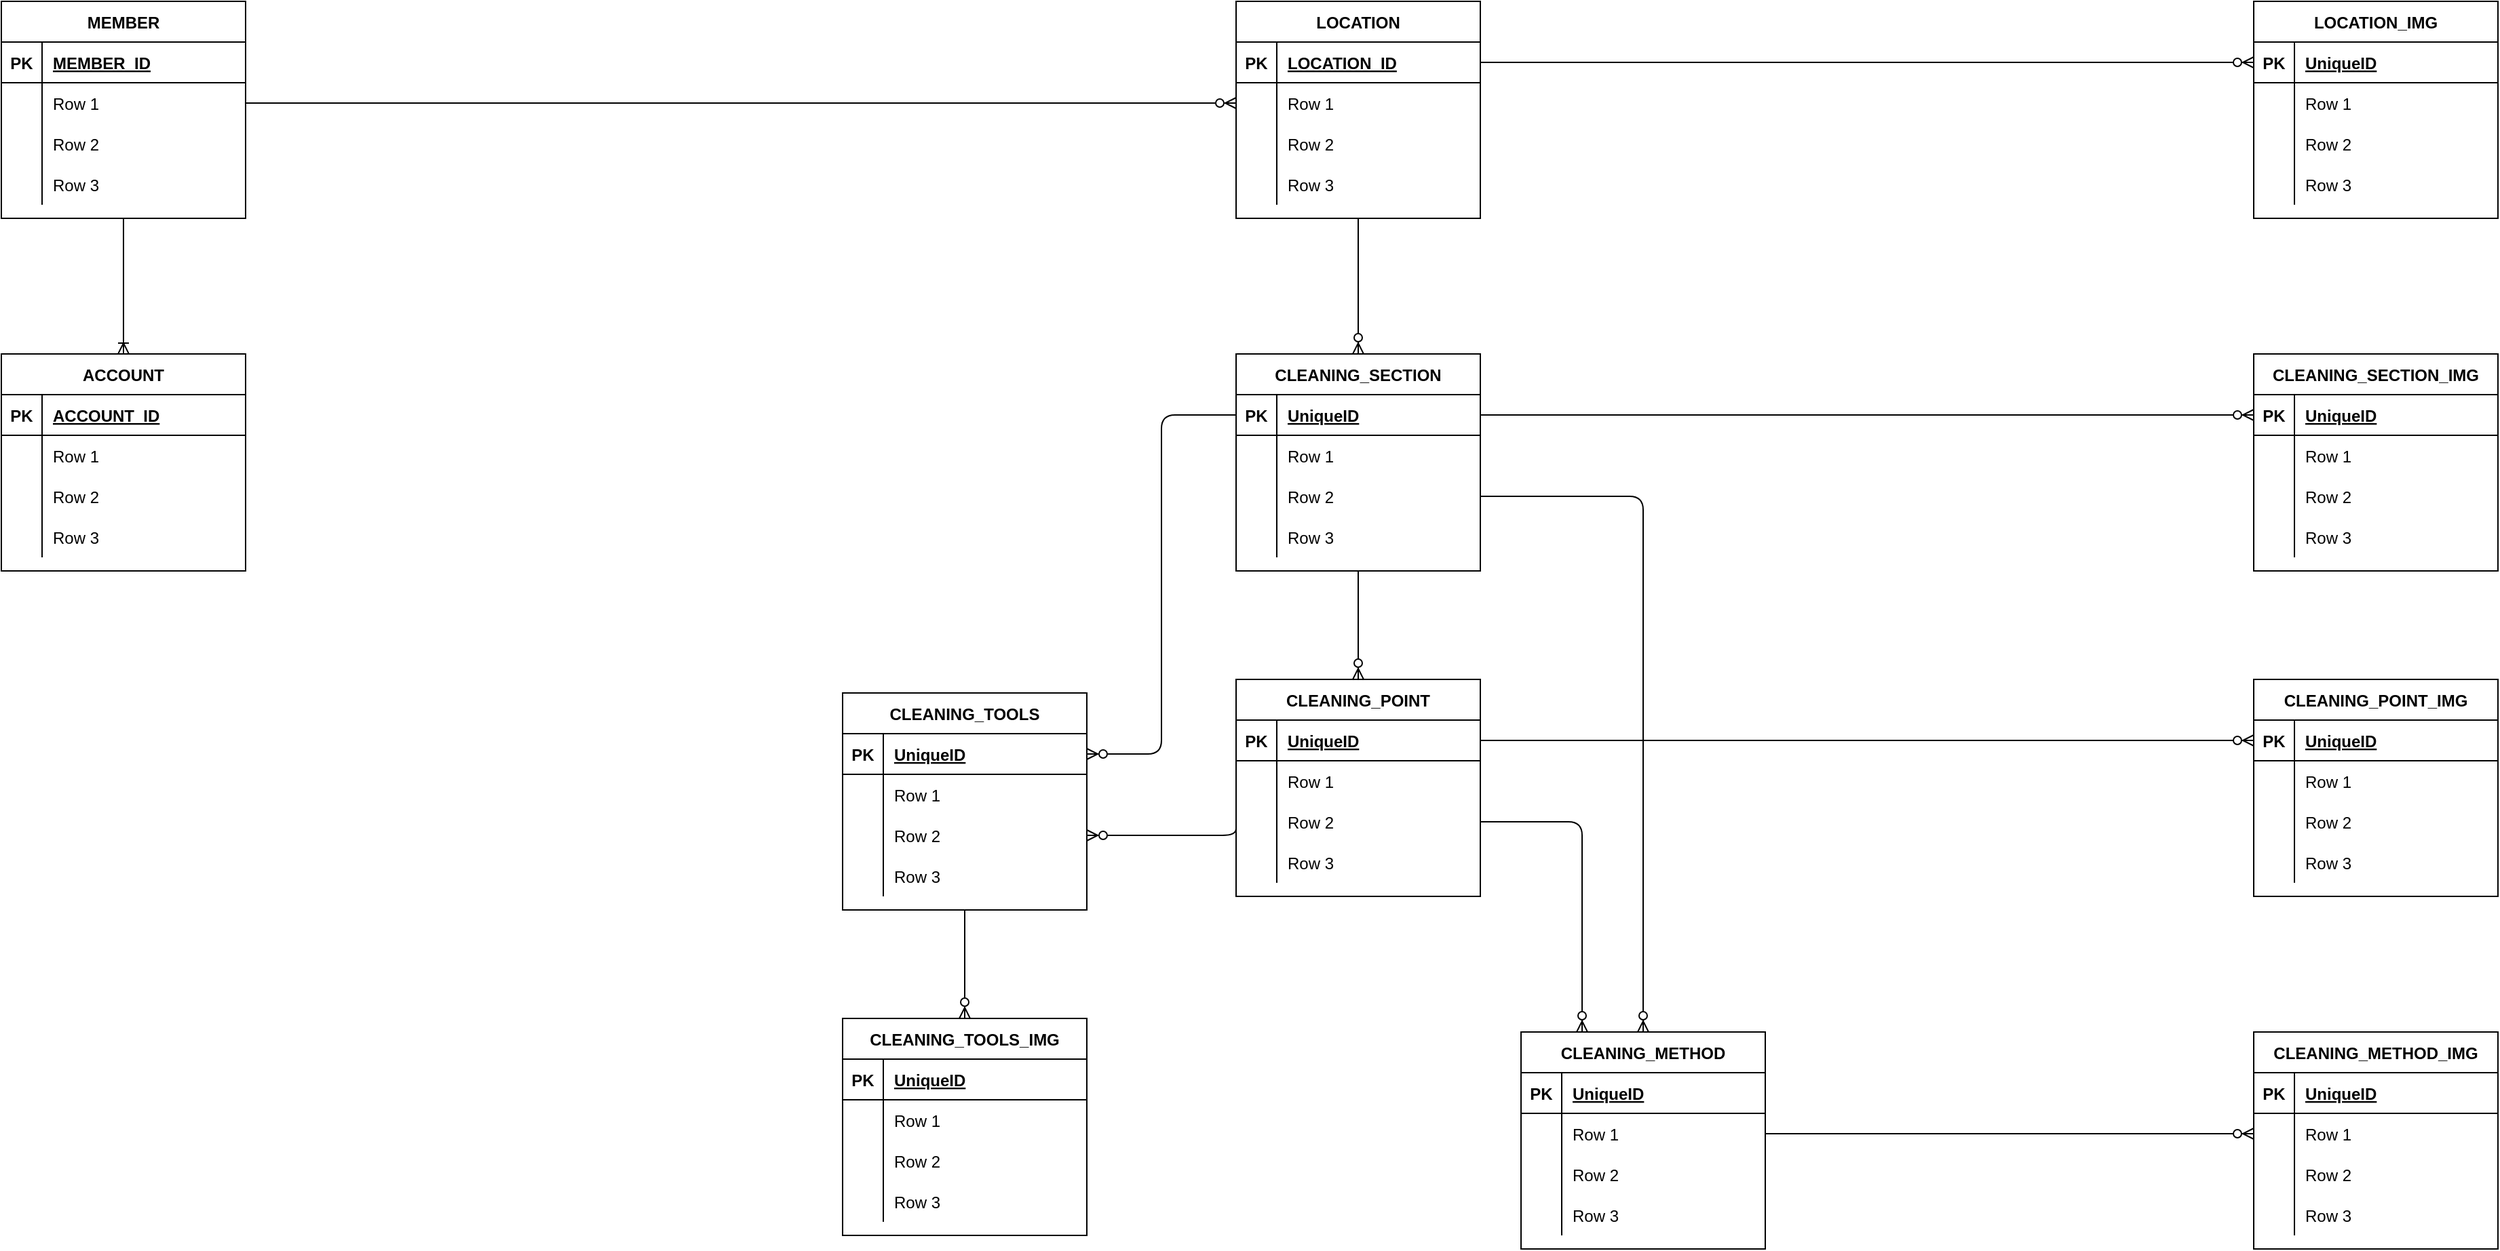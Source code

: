 <mxfile version="13.6.5">
    <diagram id="JEF7NT0Sy820B8Qp1i9D" name="MST">
        <mxGraphModel dx="3849" dy="933" grid="1" gridSize="10" guides="1" tooltips="1" connect="1" arrows="1" fold="1" page="1" pageScale="1" pageWidth="2339" pageHeight="3300" math="0" shadow="0">
            <root>
                <mxCell id="0"/>
                <mxCell id="1" parent="0"/>
                <mxCell id="98" value="" style="edgeStyle=orthogonalEdgeStyle;fontSize=12;html=1;endArrow=ERzeroToMany;endFill=1;exitX=0.5;exitY=1;exitDx=0;exitDy=0;entryX=0.5;entryY=0;entryDx=0;entryDy=0;" edge="1" parent="1" source="70" target="83">
                    <mxGeometry width="100" height="100" relative="1" as="geometry">
                        <mxPoint x="750" y="470" as="sourcePoint"/>
                        <mxPoint x="850" y="370" as="targetPoint"/>
                    </mxGeometry>
                </mxCell>
                <mxCell id="138" value="" style="edgeStyle=entityRelationEdgeStyle;fontSize=12;html=1;endArrow=ERzeroToMany;endFill=1;exitX=1;exitY=0.5;exitDx=0;exitDy=0;entryX=0;entryY=0.5;entryDx=0;entryDy=0;" edge="1" parent="1" source="84" target="113">
                    <mxGeometry width="100" height="100" relative="1" as="geometry">
                        <mxPoint x="920" y="570" as="sourcePoint"/>
                        <mxPoint x="1020" y="470" as="targetPoint"/>
                    </mxGeometry>
                </mxCell>
                <mxCell id="139" value="" style="edgeStyle=entityRelationEdgeStyle;fontSize=12;html=1;endArrow=ERzeroToMany;endFill=1;exitX=1;exitY=0.5;exitDx=0;exitDy=0;entryX=0;entryY=0.5;entryDx=0;entryDy=0;" edge="1" parent="1" source="58" target="100">
                    <mxGeometry width="100" height="100" relative="1" as="geometry">
                        <mxPoint x="910" y="70" as="sourcePoint"/>
                        <mxPoint x="1010" y="70" as="targetPoint"/>
                    </mxGeometry>
                </mxCell>
                <mxCell id="140" value="" style="edgeStyle=entityRelationEdgeStyle;fontSize=12;html=1;endArrow=ERzeroToMany;endFill=1;exitX=1;exitY=0.5;exitDx=0;exitDy=0;entryX=0;entryY=0.5;entryDx=0;entryDy=0;" edge="1" parent="1" source="71" target="126">
                    <mxGeometry width="100" height="100" relative="1" as="geometry">
                        <mxPoint x="910" y="310" as="sourcePoint"/>
                        <mxPoint x="1010" y="310" as="targetPoint"/>
                    </mxGeometry>
                </mxCell>
                <mxCell id="154" value="" style="edgeStyle=orthogonalEdgeStyle;fontSize=12;html=1;endArrow=ERzeroToMany;endFill=1;exitX=1;exitY=0.5;exitDx=0;exitDy=0;entryX=0;entryY=0.5;entryDx=0;entryDy=0;" edge="1" parent="1" source="34" target="61">
                    <mxGeometry width="100" height="100" relative="1" as="geometry">
                        <mxPoint x="590" y="350" as="sourcePoint"/>
                        <mxPoint x="690" y="250" as="targetPoint"/>
                    </mxGeometry>
                </mxCell>
                <mxCell id="155" value="" style="edgeStyle=orthogonalEdgeStyle;fontSize=12;html=1;endArrow=ERzeroToMany;endFill=1;exitX=1;exitY=0.5;exitDx=0;exitDy=0;entryX=0.5;entryY=0;entryDx=0;entryDy=0;" edge="1" parent="1" source="77" target="141">
                    <mxGeometry width="100" height="100" relative="1" as="geometry">
                        <mxPoint x="930.0" y="350" as="sourcePoint"/>
                        <mxPoint x="1020" y="350" as="targetPoint"/>
                    </mxGeometry>
                </mxCell>
                <mxCell id="156" value="" style="edgeStyle=orthogonalEdgeStyle;fontSize=12;html=1;endArrow=ERzeroToMany;endFill=1;exitX=0.5;exitY=1;exitDx=0;exitDy=0;entryX=0.5;entryY=0;entryDx=0;entryDy=0;" edge="1" parent="1" source="57" target="70">
                    <mxGeometry width="100" height="100" relative="1" as="geometry">
                        <mxPoint x="650.0" y="115" as="sourcePoint"/>
                        <mxPoint x="740" y="115" as="targetPoint"/>
                    </mxGeometry>
                </mxCell>
                <mxCell id="157" value="" style="edgeStyle=orthogonalEdgeStyle;fontSize=12;html=1;endArrow=ERzeroToMany;endFill=1;exitX=1;exitY=0.5;exitDx=0;exitDy=0;entryX=0.25;entryY=0;entryDx=0;entryDy=0;" edge="1" parent="1" source="90" target="141">
                    <mxGeometry width="100" height="100" relative="1" as="geometry">
                        <mxPoint x="910" y="365" as="sourcePoint"/>
                        <mxPoint x="1020" y="740" as="targetPoint"/>
                    </mxGeometry>
                </mxCell>
                <mxCell id="173" value="" style="edgeStyle=orthogonalEdgeStyle;fontSize=12;html=1;endArrow=ERzeroToMany;endFill=1;exitX=1;exitY=0.5;exitDx=0;exitDy=0;entryX=0;entryY=0.5;entryDx=0;entryDy=0;" edge="1" parent="1" source="145" target="163">
                    <mxGeometry width="100" height="100" relative="1" as="geometry">
                        <mxPoint x="910" y="365" as="sourcePoint"/>
                        <mxPoint x="1010" y="740" as="targetPoint"/>
                    </mxGeometry>
                </mxCell>
                <mxCell id="201" value="" style="fontSize=12;html=1;endArrow=ERzeroToMany;endFill=1;exitX=0.5;exitY=1;exitDx=0;exitDy=0;entryX=0.5;entryY=0;entryDx=0;entryDy=0;edgeStyle=orthogonalEdgeStyle;" edge="1" parent="1" source="175" target="188">
                    <mxGeometry width="100" height="100" relative="1" as="geometry">
                        <mxPoint x="520" y="600" as="sourcePoint"/>
                        <mxPoint x="740" y="600" as="targetPoint"/>
                    </mxGeometry>
                </mxCell>
                <mxCell id="202" value="" style="fontSize=12;html=1;endArrow=ERzeroToMany;endFill=1;exitX=0;exitY=0.5;exitDx=0;exitDy=0;entryX=1;entryY=0.5;entryDx=0;entryDy=0;edgeStyle=orthogonalEdgeStyle;" edge="1" parent="1" source="71" target="176">
                    <mxGeometry width="100" height="100" relative="1" as="geometry">
                        <mxPoint x="530" y="400" as="sourcePoint"/>
                        <mxPoint x="750" y="400" as="targetPoint"/>
                    </mxGeometry>
                </mxCell>
                <mxCell id="215" value="" style="fontSize=12;html=1;endArrow=ERzeroToMany;endFill=1;exitX=0;exitY=0.5;exitDx=0;exitDy=0;entryX=1;entryY=0.5;entryDx=0;entryDy=0;edgeStyle=orthogonalEdgeStyle;" edge="1" parent="1" source="90" target="182">
                    <mxGeometry width="100" height="100" relative="1" as="geometry">
                        <mxPoint x="730" y="365" as="sourcePoint"/>
                        <mxPoint x="530.0" y="365" as="targetPoint"/>
                        <Array as="points">
                            <mxPoint x="720" y="635"/>
                        </Array>
                    </mxGeometry>
                </mxCell>
                <mxCell id="83" value="CLEANING_POINT" style="shape=table;startSize=30;container=1;collapsible=1;childLayout=tableLayout;fixedRows=1;rowLines=0;fontStyle=1;align=center;resizeLast=1;" vertex="1" parent="1">
                    <mxGeometry x="720" y="520" width="180" height="160" as="geometry"/>
                </mxCell>
                <mxCell id="84" value="" style="shape=partialRectangle;collapsible=0;dropTarget=0;pointerEvents=0;fillColor=none;top=0;left=0;bottom=1;right=0;points=[[0,0.5],[1,0.5]];portConstraint=eastwest;" vertex="1" parent="83">
                    <mxGeometry y="30" width="180" height="30" as="geometry"/>
                </mxCell>
                <mxCell id="85" value="PK" style="shape=partialRectangle;connectable=0;fillColor=none;top=0;left=0;bottom=0;right=0;fontStyle=1;overflow=hidden;" vertex="1" parent="84">
                    <mxGeometry width="30" height="30" as="geometry"/>
                </mxCell>
                <mxCell id="86" value="UniqueID" style="shape=partialRectangle;connectable=0;fillColor=none;top=0;left=0;bottom=0;right=0;align=left;spacingLeft=6;fontStyle=5;overflow=hidden;" vertex="1" parent="84">
                    <mxGeometry x="30" width="150" height="30" as="geometry"/>
                </mxCell>
                <mxCell id="87" value="" style="shape=partialRectangle;collapsible=0;dropTarget=0;pointerEvents=0;fillColor=none;top=0;left=0;bottom=0;right=0;points=[[0,0.5],[1,0.5]];portConstraint=eastwest;" vertex="1" parent="83">
                    <mxGeometry y="60" width="180" height="30" as="geometry"/>
                </mxCell>
                <mxCell id="88" value="" style="shape=partialRectangle;connectable=0;fillColor=none;top=0;left=0;bottom=0;right=0;editable=1;overflow=hidden;" vertex="1" parent="87">
                    <mxGeometry width="30" height="30" as="geometry"/>
                </mxCell>
                <mxCell id="89" value="Row 1" style="shape=partialRectangle;connectable=0;fillColor=none;top=0;left=0;bottom=0;right=0;align=left;spacingLeft=6;overflow=hidden;" vertex="1" parent="87">
                    <mxGeometry x="30" width="150" height="30" as="geometry"/>
                </mxCell>
                <mxCell id="90" value="" style="shape=partialRectangle;collapsible=0;dropTarget=0;pointerEvents=0;fillColor=none;top=0;left=0;bottom=0;right=0;points=[[0,0.5],[1,0.5]];portConstraint=eastwest;" vertex="1" parent="83">
                    <mxGeometry y="90" width="180" height="30" as="geometry"/>
                </mxCell>
                <mxCell id="91" value="" style="shape=partialRectangle;connectable=0;fillColor=none;top=0;left=0;bottom=0;right=0;editable=1;overflow=hidden;" vertex="1" parent="90">
                    <mxGeometry width="30" height="30" as="geometry"/>
                </mxCell>
                <mxCell id="92" value="Row 2" style="shape=partialRectangle;connectable=0;fillColor=none;top=0;left=0;bottom=0;right=0;align=left;spacingLeft=6;overflow=hidden;" vertex="1" parent="90">
                    <mxGeometry x="30" width="150" height="30" as="geometry"/>
                </mxCell>
                <mxCell id="93" value="" style="shape=partialRectangle;collapsible=0;dropTarget=0;pointerEvents=0;fillColor=none;top=0;left=0;bottom=0;right=0;points=[[0,0.5],[1,0.5]];portConstraint=eastwest;" vertex="1" parent="83">
                    <mxGeometry y="120" width="180" height="30" as="geometry"/>
                </mxCell>
                <mxCell id="94" value="" style="shape=partialRectangle;connectable=0;fillColor=none;top=0;left=0;bottom=0;right=0;editable=1;overflow=hidden;" vertex="1" parent="93">
                    <mxGeometry width="30" height="30" as="geometry"/>
                </mxCell>
                <mxCell id="95" value="Row 3" style="shape=partialRectangle;connectable=0;fillColor=none;top=0;left=0;bottom=0;right=0;align=left;spacingLeft=6;overflow=hidden;" vertex="1" parent="93">
                    <mxGeometry x="30" width="150" height="30" as="geometry"/>
                </mxCell>
                <mxCell id="70" value="CLEANING_SECTION" style="shape=table;startSize=30;container=1;collapsible=1;childLayout=tableLayout;fixedRows=1;rowLines=0;fontStyle=1;align=center;resizeLast=1;" vertex="1" parent="1">
                    <mxGeometry x="720" y="280" width="180" height="160" as="geometry">
                        <mxRectangle x="560" y="280" width="90" height="30" as="alternateBounds"/>
                    </mxGeometry>
                </mxCell>
                <mxCell id="71" value="" style="shape=partialRectangle;collapsible=0;dropTarget=0;pointerEvents=0;fillColor=none;top=0;left=0;bottom=1;right=0;points=[[0,0.5],[1,0.5]];portConstraint=eastwest;" vertex="1" parent="70">
                    <mxGeometry y="30" width="180" height="30" as="geometry"/>
                </mxCell>
                <mxCell id="72" value="PK" style="shape=partialRectangle;connectable=0;fillColor=none;top=0;left=0;bottom=0;right=0;fontStyle=1;overflow=hidden;" vertex="1" parent="71">
                    <mxGeometry width="30" height="30" as="geometry"/>
                </mxCell>
                <mxCell id="73" value="UniqueID" style="shape=partialRectangle;connectable=0;fillColor=none;top=0;left=0;bottom=0;right=0;align=left;spacingLeft=6;fontStyle=5;overflow=hidden;" vertex="1" parent="71">
                    <mxGeometry x="30" width="150" height="30" as="geometry"/>
                </mxCell>
                <mxCell id="74" value="" style="shape=partialRectangle;collapsible=0;dropTarget=0;pointerEvents=0;fillColor=none;top=0;left=0;bottom=0;right=0;points=[[0,0.5],[1,0.5]];portConstraint=eastwest;" vertex="1" parent="70">
                    <mxGeometry y="60" width="180" height="30" as="geometry"/>
                </mxCell>
                <mxCell id="75" value="" style="shape=partialRectangle;connectable=0;fillColor=none;top=0;left=0;bottom=0;right=0;editable=1;overflow=hidden;" vertex="1" parent="74">
                    <mxGeometry width="30" height="30" as="geometry"/>
                </mxCell>
                <mxCell id="76" value="Row 1" style="shape=partialRectangle;connectable=0;fillColor=none;top=0;left=0;bottom=0;right=0;align=left;spacingLeft=6;overflow=hidden;" vertex="1" parent="74">
                    <mxGeometry x="30" width="150" height="30" as="geometry"/>
                </mxCell>
                <mxCell id="77" value="" style="shape=partialRectangle;collapsible=0;dropTarget=0;pointerEvents=0;fillColor=none;top=0;left=0;bottom=0;right=0;points=[[0,0.5],[1,0.5]];portConstraint=eastwest;" vertex="1" parent="70">
                    <mxGeometry y="90" width="180" height="30" as="geometry"/>
                </mxCell>
                <mxCell id="78" value="" style="shape=partialRectangle;connectable=0;fillColor=none;top=0;left=0;bottom=0;right=0;editable=1;overflow=hidden;" vertex="1" parent="77">
                    <mxGeometry width="30" height="30" as="geometry"/>
                </mxCell>
                <mxCell id="79" value="Row 2" style="shape=partialRectangle;connectable=0;fillColor=none;top=0;left=0;bottom=0;right=0;align=left;spacingLeft=6;overflow=hidden;" vertex="1" parent="77">
                    <mxGeometry x="30" width="150" height="30" as="geometry"/>
                </mxCell>
                <mxCell id="80" value="" style="shape=partialRectangle;collapsible=0;dropTarget=0;pointerEvents=0;fillColor=none;top=0;left=0;bottom=0;right=0;points=[[0,0.5],[1,0.5]];portConstraint=eastwest;" vertex="1" parent="70">
                    <mxGeometry y="120" width="180" height="30" as="geometry"/>
                </mxCell>
                <mxCell id="81" value="" style="shape=partialRectangle;connectable=0;fillColor=none;top=0;left=0;bottom=0;right=0;editable=1;overflow=hidden;" vertex="1" parent="80">
                    <mxGeometry width="30" height="30" as="geometry"/>
                </mxCell>
                <mxCell id="82" value="Row 3" style="shape=partialRectangle;connectable=0;fillColor=none;top=0;left=0;bottom=0;right=0;align=left;spacingLeft=6;overflow=hidden;" vertex="1" parent="80">
                    <mxGeometry x="30" width="150" height="30" as="geometry"/>
                </mxCell>
                <mxCell id="57" value="LOCATION" style="shape=table;startSize=30;container=1;collapsible=1;childLayout=tableLayout;fixedRows=1;rowLines=0;fontStyle=1;align=center;resizeLast=1;" vertex="1" parent="1">
                    <mxGeometry x="720" y="20" width="180" height="160" as="geometry">
                        <mxRectangle x="560" y="20" width="90" height="30" as="alternateBounds"/>
                    </mxGeometry>
                </mxCell>
                <mxCell id="58" value="" style="shape=partialRectangle;collapsible=0;dropTarget=0;pointerEvents=0;fillColor=none;top=0;left=0;bottom=1;right=0;points=[[0,0.5],[1,0.5]];portConstraint=eastwest;" vertex="1" parent="57">
                    <mxGeometry y="30" width="180" height="30" as="geometry"/>
                </mxCell>
                <mxCell id="59" value="PK" style="shape=partialRectangle;connectable=0;fillColor=none;top=0;left=0;bottom=0;right=0;fontStyle=1;overflow=hidden;" vertex="1" parent="58">
                    <mxGeometry width="30" height="30" as="geometry"/>
                </mxCell>
                <mxCell id="60" value="LOCATION_ID" style="shape=partialRectangle;connectable=0;fillColor=none;top=0;left=0;bottom=0;right=0;align=left;spacingLeft=6;fontStyle=5;overflow=hidden;" vertex="1" parent="58">
                    <mxGeometry x="30" width="150" height="30" as="geometry"/>
                </mxCell>
                <mxCell id="61" value="" style="shape=partialRectangle;collapsible=0;dropTarget=0;pointerEvents=0;fillColor=none;top=0;left=0;bottom=0;right=0;points=[[0,0.5],[1,0.5]];portConstraint=eastwest;" vertex="1" parent="57">
                    <mxGeometry y="60" width="180" height="30" as="geometry"/>
                </mxCell>
                <mxCell id="62" value="" style="shape=partialRectangle;connectable=0;fillColor=none;top=0;left=0;bottom=0;right=0;editable=1;overflow=hidden;" vertex="1" parent="61">
                    <mxGeometry width="30" height="30" as="geometry"/>
                </mxCell>
                <mxCell id="63" value="Row 1" style="shape=partialRectangle;connectable=0;fillColor=none;top=0;left=0;bottom=0;right=0;align=left;spacingLeft=6;overflow=hidden;" vertex="1" parent="61">
                    <mxGeometry x="30" width="150" height="30" as="geometry"/>
                </mxCell>
                <mxCell id="64" value="" style="shape=partialRectangle;collapsible=0;dropTarget=0;pointerEvents=0;fillColor=none;top=0;left=0;bottom=0;right=0;points=[[0,0.5],[1,0.5]];portConstraint=eastwest;" vertex="1" parent="57">
                    <mxGeometry y="90" width="180" height="30" as="geometry"/>
                </mxCell>
                <mxCell id="65" value="" style="shape=partialRectangle;connectable=0;fillColor=none;top=0;left=0;bottom=0;right=0;editable=1;overflow=hidden;" vertex="1" parent="64">
                    <mxGeometry width="30" height="30" as="geometry"/>
                </mxCell>
                <mxCell id="66" value="Row 2" style="shape=partialRectangle;connectable=0;fillColor=none;top=0;left=0;bottom=0;right=0;align=left;spacingLeft=6;overflow=hidden;" vertex="1" parent="64">
                    <mxGeometry x="30" width="150" height="30" as="geometry"/>
                </mxCell>
                <mxCell id="67" value="" style="shape=partialRectangle;collapsible=0;dropTarget=0;pointerEvents=0;fillColor=none;top=0;left=0;bottom=0;right=0;points=[[0,0.5],[1,0.5]];portConstraint=eastwest;" vertex="1" parent="57">
                    <mxGeometry y="120" width="180" height="30" as="geometry"/>
                </mxCell>
                <mxCell id="68" value="" style="shape=partialRectangle;connectable=0;fillColor=none;top=0;left=0;bottom=0;right=0;editable=1;overflow=hidden;" vertex="1" parent="67">
                    <mxGeometry width="30" height="30" as="geometry"/>
                </mxCell>
                <mxCell id="69" value="Row 3" style="shape=partialRectangle;connectable=0;fillColor=none;top=0;left=0;bottom=0;right=0;align=left;spacingLeft=6;overflow=hidden;" vertex="1" parent="67">
                    <mxGeometry x="30" width="150" height="30" as="geometry"/>
                </mxCell>
                <mxCell id="141" value="CLEANING_METHOD" style="shape=table;startSize=30;container=1;collapsible=1;childLayout=tableLayout;fixedRows=1;rowLines=0;fontStyle=1;align=center;resizeLast=1;" vertex="1" parent="1">
                    <mxGeometry x="930" y="780" width="180" height="160" as="geometry"/>
                </mxCell>
                <mxCell id="142" value="" style="shape=partialRectangle;collapsible=0;dropTarget=0;pointerEvents=0;fillColor=none;top=0;left=0;bottom=1;right=0;points=[[0,0.5],[1,0.5]];portConstraint=eastwest;" vertex="1" parent="141">
                    <mxGeometry y="30" width="180" height="30" as="geometry"/>
                </mxCell>
                <mxCell id="143" value="PK" style="shape=partialRectangle;connectable=0;fillColor=none;top=0;left=0;bottom=0;right=0;fontStyle=1;overflow=hidden;" vertex="1" parent="142">
                    <mxGeometry width="30" height="30" as="geometry"/>
                </mxCell>
                <mxCell id="144" value="UniqueID" style="shape=partialRectangle;connectable=0;fillColor=none;top=0;left=0;bottom=0;right=0;align=left;spacingLeft=6;fontStyle=5;overflow=hidden;" vertex="1" parent="142">
                    <mxGeometry x="30" width="150" height="30" as="geometry"/>
                </mxCell>
                <mxCell id="145" value="" style="shape=partialRectangle;collapsible=0;dropTarget=0;pointerEvents=0;fillColor=none;top=0;left=0;bottom=0;right=0;points=[[0,0.5],[1,0.5]];portConstraint=eastwest;" vertex="1" parent="141">
                    <mxGeometry y="60" width="180" height="30" as="geometry"/>
                </mxCell>
                <mxCell id="146" value="" style="shape=partialRectangle;connectable=0;fillColor=none;top=0;left=0;bottom=0;right=0;editable=1;overflow=hidden;" vertex="1" parent="145">
                    <mxGeometry width="30" height="30" as="geometry"/>
                </mxCell>
                <mxCell id="147" value="Row 1" style="shape=partialRectangle;connectable=0;fillColor=none;top=0;left=0;bottom=0;right=0;align=left;spacingLeft=6;overflow=hidden;" vertex="1" parent="145">
                    <mxGeometry x="30" width="150" height="30" as="geometry"/>
                </mxCell>
                <mxCell id="148" value="" style="shape=partialRectangle;collapsible=0;dropTarget=0;pointerEvents=0;fillColor=none;top=0;left=0;bottom=0;right=0;points=[[0,0.5],[1,0.5]];portConstraint=eastwest;" vertex="1" parent="141">
                    <mxGeometry y="90" width="180" height="30" as="geometry"/>
                </mxCell>
                <mxCell id="149" value="" style="shape=partialRectangle;connectable=0;fillColor=none;top=0;left=0;bottom=0;right=0;editable=1;overflow=hidden;" vertex="1" parent="148">
                    <mxGeometry width="30" height="30" as="geometry"/>
                </mxCell>
                <mxCell id="150" value="Row 2" style="shape=partialRectangle;connectable=0;fillColor=none;top=0;left=0;bottom=0;right=0;align=left;spacingLeft=6;overflow=hidden;" vertex="1" parent="148">
                    <mxGeometry x="30" width="150" height="30" as="geometry"/>
                </mxCell>
                <mxCell id="151" value="" style="shape=partialRectangle;collapsible=0;dropTarget=0;pointerEvents=0;fillColor=none;top=0;left=0;bottom=0;right=0;points=[[0,0.5],[1,0.5]];portConstraint=eastwest;" vertex="1" parent="141">
                    <mxGeometry y="120" width="180" height="30" as="geometry"/>
                </mxCell>
                <mxCell id="152" value="" style="shape=partialRectangle;connectable=0;fillColor=none;top=0;left=0;bottom=0;right=0;editable=1;overflow=hidden;" vertex="1" parent="151">
                    <mxGeometry width="30" height="30" as="geometry"/>
                </mxCell>
                <mxCell id="153" value="Row 3" style="shape=partialRectangle;connectable=0;fillColor=none;top=0;left=0;bottom=0;right=0;align=left;spacingLeft=6;overflow=hidden;" vertex="1" parent="151">
                    <mxGeometry x="30" width="150" height="30" as="geometry"/>
                </mxCell>
                <mxCell id="112" value="CLEANING_POINT_IMG" style="shape=table;startSize=30;container=1;collapsible=1;childLayout=tableLayout;fixedRows=1;rowLines=0;fontStyle=1;align=center;resizeLast=1;" vertex="1" parent="1">
                    <mxGeometry x="1470" y="520" width="180" height="160" as="geometry"/>
                </mxCell>
                <mxCell id="113" value="" style="shape=partialRectangle;collapsible=0;dropTarget=0;pointerEvents=0;fillColor=none;top=0;left=0;bottom=1;right=0;points=[[0,0.5],[1,0.5]];portConstraint=eastwest;" vertex="1" parent="112">
                    <mxGeometry y="30" width="180" height="30" as="geometry"/>
                </mxCell>
                <mxCell id="114" value="PK" style="shape=partialRectangle;connectable=0;fillColor=none;top=0;left=0;bottom=0;right=0;fontStyle=1;overflow=hidden;" vertex="1" parent="113">
                    <mxGeometry width="30" height="30" as="geometry"/>
                </mxCell>
                <mxCell id="115" value="UniqueID" style="shape=partialRectangle;connectable=0;fillColor=none;top=0;left=0;bottom=0;right=0;align=left;spacingLeft=6;fontStyle=5;overflow=hidden;" vertex="1" parent="113">
                    <mxGeometry x="30" width="150" height="30" as="geometry"/>
                </mxCell>
                <mxCell id="116" value="" style="shape=partialRectangle;collapsible=0;dropTarget=0;pointerEvents=0;fillColor=none;top=0;left=0;bottom=0;right=0;points=[[0,0.5],[1,0.5]];portConstraint=eastwest;" vertex="1" parent="112">
                    <mxGeometry y="60" width="180" height="30" as="geometry"/>
                </mxCell>
                <mxCell id="117" value="" style="shape=partialRectangle;connectable=0;fillColor=none;top=0;left=0;bottom=0;right=0;editable=1;overflow=hidden;" vertex="1" parent="116">
                    <mxGeometry width="30" height="30" as="geometry"/>
                </mxCell>
                <mxCell id="118" value="Row 1" style="shape=partialRectangle;connectable=0;fillColor=none;top=0;left=0;bottom=0;right=0;align=left;spacingLeft=6;overflow=hidden;" vertex="1" parent="116">
                    <mxGeometry x="30" width="150" height="30" as="geometry"/>
                </mxCell>
                <mxCell id="119" value="" style="shape=partialRectangle;collapsible=0;dropTarget=0;pointerEvents=0;fillColor=none;top=0;left=0;bottom=0;right=0;points=[[0,0.5],[1,0.5]];portConstraint=eastwest;" vertex="1" parent="112">
                    <mxGeometry y="90" width="180" height="30" as="geometry"/>
                </mxCell>
                <mxCell id="120" value="" style="shape=partialRectangle;connectable=0;fillColor=none;top=0;left=0;bottom=0;right=0;editable=1;overflow=hidden;" vertex="1" parent="119">
                    <mxGeometry width="30" height="30" as="geometry"/>
                </mxCell>
                <mxCell id="121" value="Row 2" style="shape=partialRectangle;connectable=0;fillColor=none;top=0;left=0;bottom=0;right=0;align=left;spacingLeft=6;overflow=hidden;" vertex="1" parent="119">
                    <mxGeometry x="30" width="150" height="30" as="geometry"/>
                </mxCell>
                <mxCell id="122" value="" style="shape=partialRectangle;collapsible=0;dropTarget=0;pointerEvents=0;fillColor=none;top=0;left=0;bottom=0;right=0;points=[[0,0.5],[1,0.5]];portConstraint=eastwest;" vertex="1" parent="112">
                    <mxGeometry y="120" width="180" height="30" as="geometry"/>
                </mxCell>
                <mxCell id="123" value="" style="shape=partialRectangle;connectable=0;fillColor=none;top=0;left=0;bottom=0;right=0;editable=1;overflow=hidden;" vertex="1" parent="122">
                    <mxGeometry width="30" height="30" as="geometry"/>
                </mxCell>
                <mxCell id="124" value="Row 3" style="shape=partialRectangle;connectable=0;fillColor=none;top=0;left=0;bottom=0;right=0;align=left;spacingLeft=6;overflow=hidden;" vertex="1" parent="122">
                    <mxGeometry x="30" width="150" height="30" as="geometry"/>
                </mxCell>
                <mxCell id="159" value="CLEANING_METHOD_IMG" style="shape=table;startSize=30;container=1;collapsible=1;childLayout=tableLayout;fixedRows=1;rowLines=0;fontStyle=1;align=center;resizeLast=1;" vertex="1" parent="1">
                    <mxGeometry x="1470" y="780" width="180" height="160" as="geometry"/>
                </mxCell>
                <mxCell id="160" value="" style="shape=partialRectangle;collapsible=0;dropTarget=0;pointerEvents=0;fillColor=none;top=0;left=0;bottom=1;right=0;points=[[0,0.5],[1,0.5]];portConstraint=eastwest;" vertex="1" parent="159">
                    <mxGeometry y="30" width="180" height="30" as="geometry"/>
                </mxCell>
                <mxCell id="161" value="PK" style="shape=partialRectangle;connectable=0;fillColor=none;top=0;left=0;bottom=0;right=0;fontStyle=1;overflow=hidden;" vertex="1" parent="160">
                    <mxGeometry width="30" height="30" as="geometry"/>
                </mxCell>
                <mxCell id="162" value="UniqueID" style="shape=partialRectangle;connectable=0;fillColor=none;top=0;left=0;bottom=0;right=0;align=left;spacingLeft=6;fontStyle=5;overflow=hidden;" vertex="1" parent="160">
                    <mxGeometry x="30" width="150" height="30" as="geometry"/>
                </mxCell>
                <mxCell id="163" value="" style="shape=partialRectangle;collapsible=0;dropTarget=0;pointerEvents=0;fillColor=none;top=0;left=0;bottom=0;right=0;points=[[0,0.5],[1,0.5]];portConstraint=eastwest;" vertex="1" parent="159">
                    <mxGeometry y="60" width="180" height="30" as="geometry"/>
                </mxCell>
                <mxCell id="164" value="" style="shape=partialRectangle;connectable=0;fillColor=none;top=0;left=0;bottom=0;right=0;editable=1;overflow=hidden;" vertex="1" parent="163">
                    <mxGeometry width="30" height="30" as="geometry"/>
                </mxCell>
                <mxCell id="165" value="Row 1" style="shape=partialRectangle;connectable=0;fillColor=none;top=0;left=0;bottom=0;right=0;align=left;spacingLeft=6;overflow=hidden;" vertex="1" parent="163">
                    <mxGeometry x="30" width="150" height="30" as="geometry"/>
                </mxCell>
                <mxCell id="166" value="" style="shape=partialRectangle;collapsible=0;dropTarget=0;pointerEvents=0;fillColor=none;top=0;left=0;bottom=0;right=0;points=[[0,0.5],[1,0.5]];portConstraint=eastwest;" vertex="1" parent="159">
                    <mxGeometry y="90" width="180" height="30" as="geometry"/>
                </mxCell>
                <mxCell id="167" value="" style="shape=partialRectangle;connectable=0;fillColor=none;top=0;left=0;bottom=0;right=0;editable=1;overflow=hidden;" vertex="1" parent="166">
                    <mxGeometry width="30" height="30" as="geometry"/>
                </mxCell>
                <mxCell id="168" value="Row 2" style="shape=partialRectangle;connectable=0;fillColor=none;top=0;left=0;bottom=0;right=0;align=left;spacingLeft=6;overflow=hidden;" vertex="1" parent="166">
                    <mxGeometry x="30" width="150" height="30" as="geometry"/>
                </mxCell>
                <mxCell id="169" value="" style="shape=partialRectangle;collapsible=0;dropTarget=0;pointerEvents=0;fillColor=none;top=0;left=0;bottom=0;right=0;points=[[0,0.5],[1,0.5]];portConstraint=eastwest;" vertex="1" parent="159">
                    <mxGeometry y="120" width="180" height="30" as="geometry"/>
                </mxCell>
                <mxCell id="170" value="" style="shape=partialRectangle;connectable=0;fillColor=none;top=0;left=0;bottom=0;right=0;editable=1;overflow=hidden;" vertex="1" parent="169">
                    <mxGeometry width="30" height="30" as="geometry"/>
                </mxCell>
                <mxCell id="171" value="Row 3" style="shape=partialRectangle;connectable=0;fillColor=none;top=0;left=0;bottom=0;right=0;align=left;spacingLeft=6;overflow=hidden;" vertex="1" parent="169">
                    <mxGeometry x="30" width="150" height="30" as="geometry"/>
                </mxCell>
                <mxCell id="125" value="CLEANING_SECTION_IMG" style="shape=table;startSize=30;container=1;collapsible=1;childLayout=tableLayout;fixedRows=1;rowLines=0;fontStyle=1;align=center;resizeLast=1;" vertex="1" parent="1">
                    <mxGeometry x="1470" y="280" width="180" height="160" as="geometry"/>
                </mxCell>
                <mxCell id="126" value="" style="shape=partialRectangle;collapsible=0;dropTarget=0;pointerEvents=0;fillColor=none;top=0;left=0;bottom=1;right=0;points=[[0,0.5],[1,0.5]];portConstraint=eastwest;" vertex="1" parent="125">
                    <mxGeometry y="30" width="180" height="30" as="geometry"/>
                </mxCell>
                <mxCell id="127" value="PK" style="shape=partialRectangle;connectable=0;fillColor=none;top=0;left=0;bottom=0;right=0;fontStyle=1;overflow=hidden;" vertex="1" parent="126">
                    <mxGeometry width="30" height="30" as="geometry"/>
                </mxCell>
                <mxCell id="128" value="UniqueID" style="shape=partialRectangle;connectable=0;fillColor=none;top=0;left=0;bottom=0;right=0;align=left;spacingLeft=6;fontStyle=5;overflow=hidden;" vertex="1" parent="126">
                    <mxGeometry x="30" width="150" height="30" as="geometry"/>
                </mxCell>
                <mxCell id="129" value="" style="shape=partialRectangle;collapsible=0;dropTarget=0;pointerEvents=0;fillColor=none;top=0;left=0;bottom=0;right=0;points=[[0,0.5],[1,0.5]];portConstraint=eastwest;" vertex="1" parent="125">
                    <mxGeometry y="60" width="180" height="30" as="geometry"/>
                </mxCell>
                <mxCell id="130" value="" style="shape=partialRectangle;connectable=0;fillColor=none;top=0;left=0;bottom=0;right=0;editable=1;overflow=hidden;" vertex="1" parent="129">
                    <mxGeometry width="30" height="30" as="geometry"/>
                </mxCell>
                <mxCell id="131" value="Row 1" style="shape=partialRectangle;connectable=0;fillColor=none;top=0;left=0;bottom=0;right=0;align=left;spacingLeft=6;overflow=hidden;" vertex="1" parent="129">
                    <mxGeometry x="30" width="150" height="30" as="geometry"/>
                </mxCell>
                <mxCell id="132" value="" style="shape=partialRectangle;collapsible=0;dropTarget=0;pointerEvents=0;fillColor=none;top=0;left=0;bottom=0;right=0;points=[[0,0.5],[1,0.5]];portConstraint=eastwest;" vertex="1" parent="125">
                    <mxGeometry y="90" width="180" height="30" as="geometry"/>
                </mxCell>
                <mxCell id="133" value="" style="shape=partialRectangle;connectable=0;fillColor=none;top=0;left=0;bottom=0;right=0;editable=1;overflow=hidden;" vertex="1" parent="132">
                    <mxGeometry width="30" height="30" as="geometry"/>
                </mxCell>
                <mxCell id="134" value="Row 2" style="shape=partialRectangle;connectable=0;fillColor=none;top=0;left=0;bottom=0;right=0;align=left;spacingLeft=6;overflow=hidden;" vertex="1" parent="132">
                    <mxGeometry x="30" width="150" height="30" as="geometry"/>
                </mxCell>
                <mxCell id="135" value="" style="shape=partialRectangle;collapsible=0;dropTarget=0;pointerEvents=0;fillColor=none;top=0;left=0;bottom=0;right=0;points=[[0,0.5],[1,0.5]];portConstraint=eastwest;" vertex="1" parent="125">
                    <mxGeometry y="120" width="180" height="30" as="geometry"/>
                </mxCell>
                <mxCell id="136" value="" style="shape=partialRectangle;connectable=0;fillColor=none;top=0;left=0;bottom=0;right=0;editable=1;overflow=hidden;" vertex="1" parent="135">
                    <mxGeometry width="30" height="30" as="geometry"/>
                </mxCell>
                <mxCell id="137" value="Row 3" style="shape=partialRectangle;connectable=0;fillColor=none;top=0;left=0;bottom=0;right=0;align=left;spacingLeft=6;overflow=hidden;" vertex="1" parent="135">
                    <mxGeometry x="30" width="150" height="30" as="geometry"/>
                </mxCell>
                <mxCell id="99" value="LOCATION_IMG" style="shape=table;startSize=30;container=1;collapsible=1;childLayout=tableLayout;fixedRows=1;rowLines=0;fontStyle=1;align=center;resizeLast=1;" vertex="1" parent="1">
                    <mxGeometry x="1470" y="20" width="180" height="160" as="geometry">
                        <mxRectangle x="960" y="20" width="120" height="30" as="alternateBounds"/>
                    </mxGeometry>
                </mxCell>
                <mxCell id="100" value="" style="shape=partialRectangle;collapsible=0;dropTarget=0;pointerEvents=0;fillColor=none;top=0;left=0;bottom=1;right=0;points=[[0,0.5],[1,0.5]];portConstraint=eastwest;" vertex="1" parent="99">
                    <mxGeometry y="30" width="180" height="30" as="geometry"/>
                </mxCell>
                <mxCell id="101" value="PK" style="shape=partialRectangle;connectable=0;fillColor=none;top=0;left=0;bottom=0;right=0;fontStyle=1;overflow=hidden;" vertex="1" parent="100">
                    <mxGeometry width="30" height="30" as="geometry"/>
                </mxCell>
                <mxCell id="102" value="UniqueID" style="shape=partialRectangle;connectable=0;fillColor=none;top=0;left=0;bottom=0;right=0;align=left;spacingLeft=6;fontStyle=5;overflow=hidden;" vertex="1" parent="100">
                    <mxGeometry x="30" width="150" height="30" as="geometry"/>
                </mxCell>
                <mxCell id="103" value="" style="shape=partialRectangle;collapsible=0;dropTarget=0;pointerEvents=0;fillColor=none;top=0;left=0;bottom=0;right=0;points=[[0,0.5],[1,0.5]];portConstraint=eastwest;" vertex="1" parent="99">
                    <mxGeometry y="60" width="180" height="30" as="geometry"/>
                </mxCell>
                <mxCell id="104" value="" style="shape=partialRectangle;connectable=0;fillColor=none;top=0;left=0;bottom=0;right=0;editable=1;overflow=hidden;" vertex="1" parent="103">
                    <mxGeometry width="30" height="30" as="geometry"/>
                </mxCell>
                <mxCell id="105" value="Row 1" style="shape=partialRectangle;connectable=0;fillColor=none;top=0;left=0;bottom=0;right=0;align=left;spacingLeft=6;overflow=hidden;" vertex="1" parent="103">
                    <mxGeometry x="30" width="150" height="30" as="geometry"/>
                </mxCell>
                <mxCell id="106" value="" style="shape=partialRectangle;collapsible=0;dropTarget=0;pointerEvents=0;fillColor=none;top=0;left=0;bottom=0;right=0;points=[[0,0.5],[1,0.5]];portConstraint=eastwest;" vertex="1" parent="99">
                    <mxGeometry y="90" width="180" height="30" as="geometry"/>
                </mxCell>
                <mxCell id="107" value="" style="shape=partialRectangle;connectable=0;fillColor=none;top=0;left=0;bottom=0;right=0;editable=1;overflow=hidden;" vertex="1" parent="106">
                    <mxGeometry width="30" height="30" as="geometry"/>
                </mxCell>
                <mxCell id="108" value="Row 2" style="shape=partialRectangle;connectable=0;fillColor=none;top=0;left=0;bottom=0;right=0;align=left;spacingLeft=6;overflow=hidden;" vertex="1" parent="106">
                    <mxGeometry x="30" width="150" height="30" as="geometry"/>
                </mxCell>
                <mxCell id="109" value="" style="shape=partialRectangle;collapsible=0;dropTarget=0;pointerEvents=0;fillColor=none;top=0;left=0;bottom=0;right=0;points=[[0,0.5],[1,0.5]];portConstraint=eastwest;" vertex="1" parent="99">
                    <mxGeometry y="120" width="180" height="30" as="geometry"/>
                </mxCell>
                <mxCell id="110" value="" style="shape=partialRectangle;connectable=0;fillColor=none;top=0;left=0;bottom=0;right=0;editable=1;overflow=hidden;" vertex="1" parent="109">
                    <mxGeometry width="30" height="30" as="geometry"/>
                </mxCell>
                <mxCell id="111" value="Row 3" style="shape=partialRectangle;connectable=0;fillColor=none;top=0;left=0;bottom=0;right=0;align=left;spacingLeft=6;overflow=hidden;" vertex="1" parent="109">
                    <mxGeometry x="30" width="150" height="30" as="geometry"/>
                </mxCell>
                <mxCell id="220" value="" style="edgeStyle=orthogonalEdgeStyle;fontSize=12;html=1;endArrow=ERoneToMany;exitX=0.5;exitY=1;exitDx=0;exitDy=0;entryX=0.5;entryY=0;entryDx=0;entryDy=0;" edge="1" parent="1" source="30" target="43">
                    <mxGeometry width="100" height="100" relative="1" as="geometry">
                        <mxPoint x="290" y="310" as="sourcePoint"/>
                        <mxPoint x="390" y="210" as="targetPoint"/>
                    </mxGeometry>
                </mxCell>
                <mxCell id="175" value="CLEANING_TOOLS" style="shape=table;startSize=30;container=1;collapsible=1;childLayout=tableLayout;fixedRows=1;rowLines=0;fontStyle=1;align=center;resizeLast=1;" vertex="1" parent="1">
                    <mxGeometry x="430" y="530" width="180" height="160" as="geometry"/>
                </mxCell>
                <mxCell id="176" value="" style="shape=partialRectangle;collapsible=0;dropTarget=0;pointerEvents=0;fillColor=none;top=0;left=0;bottom=1;right=0;points=[[0,0.5],[1,0.5]];portConstraint=eastwest;" vertex="1" parent="175">
                    <mxGeometry y="30" width="180" height="30" as="geometry"/>
                </mxCell>
                <mxCell id="177" value="PK" style="shape=partialRectangle;connectable=0;fillColor=none;top=0;left=0;bottom=0;right=0;fontStyle=1;overflow=hidden;" vertex="1" parent="176">
                    <mxGeometry width="30" height="30" as="geometry"/>
                </mxCell>
                <mxCell id="178" value="UniqueID" style="shape=partialRectangle;connectable=0;fillColor=none;top=0;left=0;bottom=0;right=0;align=left;spacingLeft=6;fontStyle=5;overflow=hidden;" vertex="1" parent="176">
                    <mxGeometry x="30" width="150" height="30" as="geometry"/>
                </mxCell>
                <mxCell id="179" value="" style="shape=partialRectangle;collapsible=0;dropTarget=0;pointerEvents=0;fillColor=none;top=0;left=0;bottom=0;right=0;points=[[0,0.5],[1,0.5]];portConstraint=eastwest;" vertex="1" parent="175">
                    <mxGeometry y="60" width="180" height="30" as="geometry"/>
                </mxCell>
                <mxCell id="180" value="" style="shape=partialRectangle;connectable=0;fillColor=none;top=0;left=0;bottom=0;right=0;editable=1;overflow=hidden;" vertex="1" parent="179">
                    <mxGeometry width="30" height="30" as="geometry"/>
                </mxCell>
                <mxCell id="181" value="Row 1" style="shape=partialRectangle;connectable=0;fillColor=none;top=0;left=0;bottom=0;right=0;align=left;spacingLeft=6;overflow=hidden;" vertex="1" parent="179">
                    <mxGeometry x="30" width="150" height="30" as="geometry"/>
                </mxCell>
                <mxCell id="182" value="" style="shape=partialRectangle;collapsible=0;dropTarget=0;pointerEvents=0;fillColor=none;top=0;left=0;bottom=0;right=0;points=[[0,0.5],[1,0.5]];portConstraint=eastwest;" vertex="1" parent="175">
                    <mxGeometry y="90" width="180" height="30" as="geometry"/>
                </mxCell>
                <mxCell id="183" value="" style="shape=partialRectangle;connectable=0;fillColor=none;top=0;left=0;bottom=0;right=0;editable=1;overflow=hidden;" vertex="1" parent="182">
                    <mxGeometry width="30" height="30" as="geometry"/>
                </mxCell>
                <mxCell id="184" value="Row 2" style="shape=partialRectangle;connectable=0;fillColor=none;top=0;left=0;bottom=0;right=0;align=left;spacingLeft=6;overflow=hidden;" vertex="1" parent="182">
                    <mxGeometry x="30" width="150" height="30" as="geometry"/>
                </mxCell>
                <mxCell id="185" value="" style="shape=partialRectangle;collapsible=0;dropTarget=0;pointerEvents=0;fillColor=none;top=0;left=0;bottom=0;right=0;points=[[0,0.5],[1,0.5]];portConstraint=eastwest;" vertex="1" parent="175">
                    <mxGeometry y="120" width="180" height="30" as="geometry"/>
                </mxCell>
                <mxCell id="186" value="" style="shape=partialRectangle;connectable=0;fillColor=none;top=0;left=0;bottom=0;right=0;editable=1;overflow=hidden;" vertex="1" parent="185">
                    <mxGeometry width="30" height="30" as="geometry"/>
                </mxCell>
                <mxCell id="187" value="Row 3" style="shape=partialRectangle;connectable=0;fillColor=none;top=0;left=0;bottom=0;right=0;align=left;spacingLeft=6;overflow=hidden;" vertex="1" parent="185">
                    <mxGeometry x="30" width="150" height="30" as="geometry"/>
                </mxCell>
                <mxCell id="188" value="CLEANING_TOOLS_IMG" style="shape=table;startSize=30;container=1;collapsible=1;childLayout=tableLayout;fixedRows=1;rowLines=0;fontStyle=1;align=center;resizeLast=1;" vertex="1" parent="1">
                    <mxGeometry x="430" y="770" width="180" height="160" as="geometry"/>
                </mxCell>
                <mxCell id="189" value="" style="shape=partialRectangle;collapsible=0;dropTarget=0;pointerEvents=0;fillColor=none;top=0;left=0;bottom=1;right=0;points=[[0,0.5],[1,0.5]];portConstraint=eastwest;" vertex="1" parent="188">
                    <mxGeometry y="30" width="180" height="30" as="geometry"/>
                </mxCell>
                <mxCell id="190" value="PK" style="shape=partialRectangle;connectable=0;fillColor=none;top=0;left=0;bottom=0;right=0;fontStyle=1;overflow=hidden;" vertex="1" parent="189">
                    <mxGeometry width="30" height="30" as="geometry"/>
                </mxCell>
                <mxCell id="191" value="UniqueID" style="shape=partialRectangle;connectable=0;fillColor=none;top=0;left=0;bottom=0;right=0;align=left;spacingLeft=6;fontStyle=5;overflow=hidden;" vertex="1" parent="189">
                    <mxGeometry x="30" width="150" height="30" as="geometry"/>
                </mxCell>
                <mxCell id="192" value="" style="shape=partialRectangle;collapsible=0;dropTarget=0;pointerEvents=0;fillColor=none;top=0;left=0;bottom=0;right=0;points=[[0,0.5],[1,0.5]];portConstraint=eastwest;" vertex="1" parent="188">
                    <mxGeometry y="60" width="180" height="30" as="geometry"/>
                </mxCell>
                <mxCell id="193" value="" style="shape=partialRectangle;connectable=0;fillColor=none;top=0;left=0;bottom=0;right=0;editable=1;overflow=hidden;" vertex="1" parent="192">
                    <mxGeometry width="30" height="30" as="geometry"/>
                </mxCell>
                <mxCell id="194" value="Row 1" style="shape=partialRectangle;connectable=0;fillColor=none;top=0;left=0;bottom=0;right=0;align=left;spacingLeft=6;overflow=hidden;" vertex="1" parent="192">
                    <mxGeometry x="30" width="150" height="30" as="geometry"/>
                </mxCell>
                <mxCell id="195" value="" style="shape=partialRectangle;collapsible=0;dropTarget=0;pointerEvents=0;fillColor=none;top=0;left=0;bottom=0;right=0;points=[[0,0.5],[1,0.5]];portConstraint=eastwest;" vertex="1" parent="188">
                    <mxGeometry y="90" width="180" height="30" as="geometry"/>
                </mxCell>
                <mxCell id="196" value="" style="shape=partialRectangle;connectable=0;fillColor=none;top=0;left=0;bottom=0;right=0;editable=1;overflow=hidden;" vertex="1" parent="195">
                    <mxGeometry width="30" height="30" as="geometry"/>
                </mxCell>
                <mxCell id="197" value="Row 2" style="shape=partialRectangle;connectable=0;fillColor=none;top=0;left=0;bottom=0;right=0;align=left;spacingLeft=6;overflow=hidden;" vertex="1" parent="195">
                    <mxGeometry x="30" width="150" height="30" as="geometry"/>
                </mxCell>
                <mxCell id="198" value="" style="shape=partialRectangle;collapsible=0;dropTarget=0;pointerEvents=0;fillColor=none;top=0;left=0;bottom=0;right=0;points=[[0,0.5],[1,0.5]];portConstraint=eastwest;" vertex="1" parent="188">
                    <mxGeometry y="120" width="180" height="30" as="geometry"/>
                </mxCell>
                <mxCell id="199" value="" style="shape=partialRectangle;connectable=0;fillColor=none;top=0;left=0;bottom=0;right=0;editable=1;overflow=hidden;" vertex="1" parent="198">
                    <mxGeometry width="30" height="30" as="geometry"/>
                </mxCell>
                <mxCell id="200" value="Row 3" style="shape=partialRectangle;connectable=0;fillColor=none;top=0;left=0;bottom=0;right=0;align=left;spacingLeft=6;overflow=hidden;" vertex="1" parent="198">
                    <mxGeometry x="30" width="150" height="30" as="geometry"/>
                </mxCell>
                <mxCell id="30" value="MEMBER" style="shape=table;startSize=30;container=1;collapsible=1;childLayout=tableLayout;fixedRows=1;rowLines=0;fontStyle=1;align=center;resizeLast=1;" vertex="1" parent="1">
                    <mxGeometry x="-190" y="20" width="180" height="160" as="geometry">
                        <mxRectangle x="100" y="20" width="90" height="30" as="alternateBounds"/>
                    </mxGeometry>
                </mxCell>
                <mxCell id="31" value="" style="shape=partialRectangle;collapsible=0;dropTarget=0;pointerEvents=0;fillColor=none;top=0;left=0;bottom=1;right=0;points=[[0,0.5],[1,0.5]];portConstraint=eastwest;" vertex="1" parent="30">
                    <mxGeometry y="30" width="180" height="30" as="geometry"/>
                </mxCell>
                <mxCell id="32" value="PK" style="shape=partialRectangle;connectable=0;fillColor=none;top=0;left=0;bottom=0;right=0;fontStyle=1;overflow=hidden;" vertex="1" parent="31">
                    <mxGeometry width="30" height="30" as="geometry"/>
                </mxCell>
                <mxCell id="33" value="MEMBER_ID" style="shape=partialRectangle;connectable=0;fillColor=none;top=0;left=0;bottom=0;right=0;align=left;spacingLeft=6;fontStyle=5;overflow=hidden;" vertex="1" parent="31">
                    <mxGeometry x="30" width="150" height="30" as="geometry"/>
                </mxCell>
                <mxCell id="34" value="" style="shape=partialRectangle;collapsible=0;dropTarget=0;pointerEvents=0;fillColor=none;top=0;left=0;bottom=0;right=0;points=[[0,0.5],[1,0.5]];portConstraint=eastwest;" vertex="1" parent="30">
                    <mxGeometry y="60" width="180" height="30" as="geometry"/>
                </mxCell>
                <mxCell id="35" value="" style="shape=partialRectangle;connectable=0;fillColor=none;top=0;left=0;bottom=0;right=0;editable=1;overflow=hidden;" vertex="1" parent="34">
                    <mxGeometry width="30" height="30" as="geometry"/>
                </mxCell>
                <mxCell id="36" value="Row 1" style="shape=partialRectangle;connectable=0;fillColor=none;top=0;left=0;bottom=0;right=0;align=left;spacingLeft=6;overflow=hidden;" vertex="1" parent="34">
                    <mxGeometry x="30" width="150" height="30" as="geometry"/>
                </mxCell>
                <mxCell id="37" value="" style="shape=partialRectangle;collapsible=0;dropTarget=0;pointerEvents=0;fillColor=none;top=0;left=0;bottom=0;right=0;points=[[0,0.5],[1,0.5]];portConstraint=eastwest;" vertex="1" parent="30">
                    <mxGeometry y="90" width="180" height="30" as="geometry"/>
                </mxCell>
                <mxCell id="38" value="" style="shape=partialRectangle;connectable=0;fillColor=none;top=0;left=0;bottom=0;right=0;editable=1;overflow=hidden;" vertex="1" parent="37">
                    <mxGeometry width="30" height="30" as="geometry"/>
                </mxCell>
                <mxCell id="39" value="Row 2" style="shape=partialRectangle;connectable=0;fillColor=none;top=0;left=0;bottom=0;right=0;align=left;spacingLeft=6;overflow=hidden;" vertex="1" parent="37">
                    <mxGeometry x="30" width="150" height="30" as="geometry"/>
                </mxCell>
                <mxCell id="40" value="" style="shape=partialRectangle;collapsible=0;dropTarget=0;pointerEvents=0;fillColor=none;top=0;left=0;bottom=0;right=0;points=[[0,0.5],[1,0.5]];portConstraint=eastwest;" vertex="1" parent="30">
                    <mxGeometry y="120" width="180" height="30" as="geometry"/>
                </mxCell>
                <mxCell id="41" value="" style="shape=partialRectangle;connectable=0;fillColor=none;top=0;left=0;bottom=0;right=0;editable=1;overflow=hidden;" vertex="1" parent="40">
                    <mxGeometry width="30" height="30" as="geometry"/>
                </mxCell>
                <mxCell id="42" value="Row 3" style="shape=partialRectangle;connectable=0;fillColor=none;top=0;left=0;bottom=0;right=0;align=left;spacingLeft=6;overflow=hidden;" vertex="1" parent="40">
                    <mxGeometry x="30" width="150" height="30" as="geometry"/>
                </mxCell>
                <mxCell id="43" value="ACCOUNT" style="shape=table;startSize=30;container=1;collapsible=1;childLayout=tableLayout;fixedRows=1;rowLines=0;fontStyle=1;align=center;resizeLast=1;" vertex="1" parent="1">
                    <mxGeometry x="-190" y="280" width="180" height="160" as="geometry">
                        <mxRectangle x="100" y="250" width="90" height="30" as="alternateBounds"/>
                    </mxGeometry>
                </mxCell>
                <mxCell id="44" value="" style="shape=partialRectangle;collapsible=0;dropTarget=0;pointerEvents=0;fillColor=none;top=0;left=0;bottom=1;right=0;points=[[0,0.5],[1,0.5]];portConstraint=eastwest;" vertex="1" parent="43">
                    <mxGeometry y="30" width="180" height="30" as="geometry"/>
                </mxCell>
                <mxCell id="45" value="PK" style="shape=partialRectangle;connectable=0;fillColor=none;top=0;left=0;bottom=0;right=0;fontStyle=1;overflow=hidden;" vertex="1" parent="44">
                    <mxGeometry width="30" height="30" as="geometry"/>
                </mxCell>
                <mxCell id="46" value="ACCOUNT_ID" style="shape=partialRectangle;connectable=0;fillColor=none;top=0;left=0;bottom=0;right=0;align=left;spacingLeft=6;fontStyle=5;overflow=hidden;" vertex="1" parent="44">
                    <mxGeometry x="30" width="150" height="30" as="geometry"/>
                </mxCell>
                <mxCell id="47" value="" style="shape=partialRectangle;collapsible=0;dropTarget=0;pointerEvents=0;fillColor=none;top=0;left=0;bottom=0;right=0;points=[[0,0.5],[1,0.5]];portConstraint=eastwest;" vertex="1" parent="43">
                    <mxGeometry y="60" width="180" height="30" as="geometry"/>
                </mxCell>
                <mxCell id="48" value="" style="shape=partialRectangle;connectable=0;fillColor=none;top=0;left=0;bottom=0;right=0;editable=1;overflow=hidden;" vertex="1" parent="47">
                    <mxGeometry width="30" height="30" as="geometry"/>
                </mxCell>
                <mxCell id="49" value="Row 1" style="shape=partialRectangle;connectable=0;fillColor=none;top=0;left=0;bottom=0;right=0;align=left;spacingLeft=6;overflow=hidden;" vertex="1" parent="47">
                    <mxGeometry x="30" width="150" height="30" as="geometry"/>
                </mxCell>
                <mxCell id="50" value="" style="shape=partialRectangle;collapsible=0;dropTarget=0;pointerEvents=0;fillColor=none;top=0;left=0;bottom=0;right=0;points=[[0,0.5],[1,0.5]];portConstraint=eastwest;" vertex="1" parent="43">
                    <mxGeometry y="90" width="180" height="30" as="geometry"/>
                </mxCell>
                <mxCell id="51" value="" style="shape=partialRectangle;connectable=0;fillColor=none;top=0;left=0;bottom=0;right=0;editable=1;overflow=hidden;" vertex="1" parent="50">
                    <mxGeometry width="30" height="30" as="geometry"/>
                </mxCell>
                <mxCell id="52" value="Row 2" style="shape=partialRectangle;connectable=0;fillColor=none;top=0;left=0;bottom=0;right=0;align=left;spacingLeft=6;overflow=hidden;" vertex="1" parent="50">
                    <mxGeometry x="30" width="150" height="30" as="geometry"/>
                </mxCell>
                <mxCell id="53" value="" style="shape=partialRectangle;collapsible=0;dropTarget=0;pointerEvents=0;fillColor=none;top=0;left=0;bottom=0;right=0;points=[[0,0.5],[1,0.5]];portConstraint=eastwest;" vertex="1" parent="43">
                    <mxGeometry y="120" width="180" height="30" as="geometry"/>
                </mxCell>
                <mxCell id="54" value="" style="shape=partialRectangle;connectable=0;fillColor=none;top=0;left=0;bottom=0;right=0;editable=1;overflow=hidden;" vertex="1" parent="53">
                    <mxGeometry width="30" height="30" as="geometry"/>
                </mxCell>
                <mxCell id="55" value="Row 3" style="shape=partialRectangle;connectable=0;fillColor=none;top=0;left=0;bottom=0;right=0;align=left;spacingLeft=6;overflow=hidden;" vertex="1" parent="53">
                    <mxGeometry x="30" width="150" height="30" as="geometry"/>
                </mxCell>
            </root>
        </mxGraphModel>
    </diagram>
</mxfile>